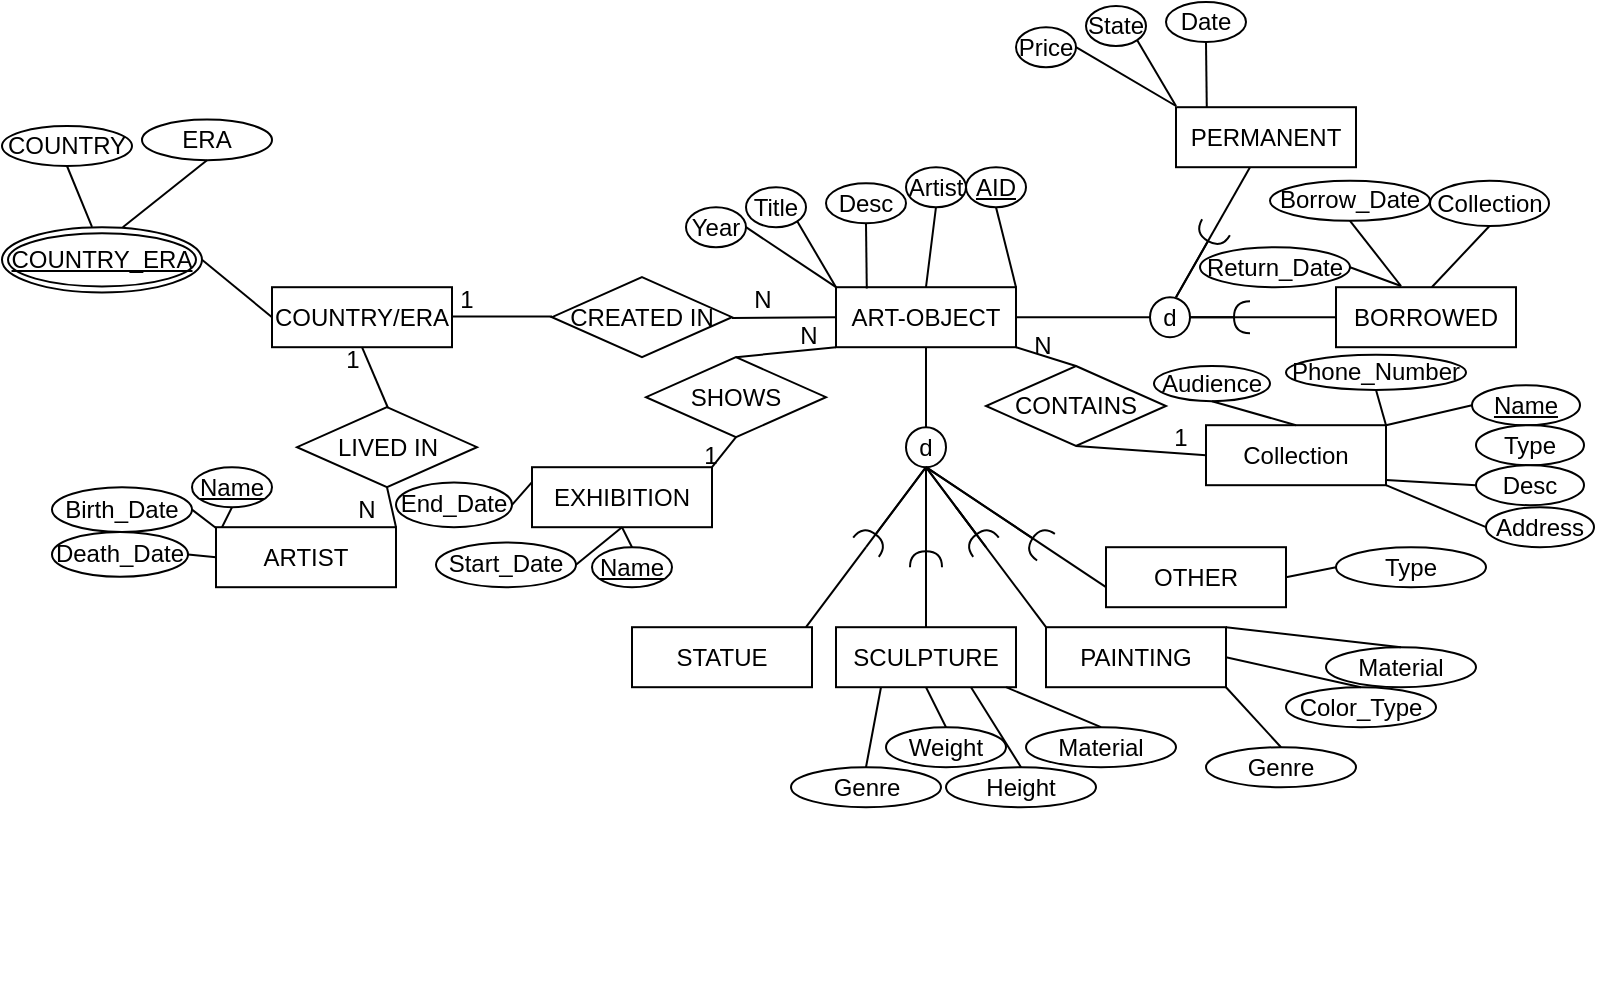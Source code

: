 <mxfile version="24.0.2" type="github">
  <diagram name="Page-1" id="Sp7X2wPLjLgkTUaoRmga">
    <mxGraphModel dx="1235" dy="624" grid="1" gridSize="10" guides="1" tooltips="1" connect="1" arrows="1" fold="1" page="1" pageScale="1" pageWidth="850" pageHeight="1100" math="0" shadow="0">
      <root>
        <mxCell id="0" />
        <mxCell id="1" parent="0" />
        <mxCell id="qJqK-in6u8nckECDjxhz-1" value="ART-OBJECT" style="rounded=0;whiteSpace=wrap;html=1;" vertex="1" parent="1">
          <mxGeometry x="452" y="262.6" width="90" height="30" as="geometry" />
        </mxCell>
        <mxCell id="qJqK-in6u8nckECDjxhz-3" value="&lt;u&gt;AID&lt;/u&gt;" style="ellipse;whiteSpace=wrap;html=1;" vertex="1" parent="1">
          <mxGeometry x="517" y="202.6" width="30" height="20" as="geometry" />
        </mxCell>
        <mxCell id="qJqK-in6u8nckECDjxhz-5" value="" style="endArrow=none;html=1;rounded=0;exitX=0.5;exitY=1;exitDx=0;exitDy=0;entryX=1;entryY=0;entryDx=0;entryDy=0;" edge="1" parent="1" source="qJqK-in6u8nckECDjxhz-3" target="qJqK-in6u8nckECDjxhz-1">
          <mxGeometry width="50" height="50" relative="1" as="geometry">
            <mxPoint x="427" y="332.6" as="sourcePoint" />
            <mxPoint x="477" y="282.6" as="targetPoint" />
          </mxGeometry>
        </mxCell>
        <mxCell id="qJqK-in6u8nckECDjxhz-9" value="Artist" style="ellipse;whiteSpace=wrap;html=1;" vertex="1" parent="1">
          <mxGeometry x="487" y="202.6" width="30" height="20" as="geometry" />
        </mxCell>
        <mxCell id="qJqK-in6u8nckECDjxhz-10" value="" style="endArrow=none;html=1;rounded=0;exitX=0.5;exitY=1;exitDx=0;exitDy=0;entryX=0.5;entryY=0;entryDx=0;entryDy=0;" edge="1" parent="1" source="qJqK-in6u8nckECDjxhz-9" target="qJqK-in6u8nckECDjxhz-1">
          <mxGeometry width="50" height="50" relative="1" as="geometry">
            <mxPoint x="427" y="355.6" as="sourcePoint" />
            <mxPoint x="452" y="285.6" as="targetPoint" />
          </mxGeometry>
        </mxCell>
        <mxCell id="qJqK-in6u8nckECDjxhz-11" value="Year" style="ellipse;whiteSpace=wrap;html=1;" vertex="1" parent="1">
          <mxGeometry x="377" y="222.6" width="30" height="20" as="geometry" />
        </mxCell>
        <mxCell id="qJqK-in6u8nckECDjxhz-12" value="" style="endArrow=none;html=1;rounded=0;exitX=1;exitY=0.5;exitDx=0;exitDy=0;entryX=0;entryY=0;entryDx=0;entryDy=0;" edge="1" parent="1" source="qJqK-in6u8nckECDjxhz-11" target="qJqK-in6u8nckECDjxhz-1">
          <mxGeometry width="50" height="50" relative="1" as="geometry">
            <mxPoint x="427" y="302.6" as="sourcePoint" />
            <mxPoint x="452" y="232.6" as="targetPoint" />
          </mxGeometry>
        </mxCell>
        <mxCell id="qJqK-in6u8nckECDjxhz-13" value="Title" style="ellipse;whiteSpace=wrap;html=1;" vertex="1" parent="1">
          <mxGeometry x="407" y="212.6" width="30" height="20" as="geometry" />
        </mxCell>
        <mxCell id="qJqK-in6u8nckECDjxhz-14" value="" style="endArrow=none;html=1;rounded=0;exitX=1;exitY=1;exitDx=0;exitDy=0;entryX=0;entryY=0;entryDx=0;entryDy=0;" edge="1" parent="1" source="qJqK-in6u8nckECDjxhz-13" target="qJqK-in6u8nckECDjxhz-1">
          <mxGeometry width="50" height="50" relative="1" as="geometry">
            <mxPoint x="465" y="292.6" as="sourcePoint" />
            <mxPoint x="490" y="252.6" as="targetPoint" />
          </mxGeometry>
        </mxCell>
        <mxCell id="qJqK-in6u8nckECDjxhz-15" value="Desc" style="ellipse;whiteSpace=wrap;html=1;" vertex="1" parent="1">
          <mxGeometry x="447" y="210.6" width="40" height="20" as="geometry" />
        </mxCell>
        <mxCell id="qJqK-in6u8nckECDjxhz-16" value="" style="endArrow=none;html=1;rounded=0;exitX=0.5;exitY=1;exitDx=0;exitDy=0;entryX=0.171;entryY=-0.08;entryDx=0;entryDy=0;entryPerimeter=0;" edge="1" parent="1">
          <mxGeometry width="50" height="50" relative="1" as="geometry">
            <mxPoint x="467" y="230.6" as="sourcePoint" />
            <mxPoint x="467.39" y="263.2" as="targetPoint" />
          </mxGeometry>
        </mxCell>
        <mxCell id="qJqK-in6u8nckECDjxhz-17" value="" style="endArrow=none;html=1;rounded=0;entryX=0.5;entryY=1;entryDx=0;entryDy=0;" edge="1" parent="1" target="qJqK-in6u8nckECDjxhz-1">
          <mxGeometry width="50" height="50" relative="1" as="geometry">
            <mxPoint x="497" y="332.6" as="sourcePoint" />
            <mxPoint x="462" y="295.6" as="targetPoint" />
          </mxGeometry>
        </mxCell>
        <mxCell id="qJqK-in6u8nckECDjxhz-18" value="d" style="ellipse;whiteSpace=wrap;html=1;" vertex="1" parent="1">
          <mxGeometry x="487" y="332.6" width="20" height="20" as="geometry" />
        </mxCell>
        <mxCell id="qJqK-in6u8nckECDjxhz-21" value="" style="ellipse;whiteSpace=wrap;html=1;align=center;aspect=fixed;fillColor=none;strokeColor=none;resizable=0;perimeter=centerPerimeter;rotatable=0;allowArrows=0;points=[];outlineConnect=1;" vertex="1" parent="1">
          <mxGeometry x="437" y="402.6" width="10" height="10" as="geometry" />
        </mxCell>
        <mxCell id="qJqK-in6u8nckECDjxhz-28" value="" style="rounded=0;orthogonalLoop=1;jettySize=auto;html=1;endArrow=halfCircle;endFill=0;endSize=6;strokeWidth=1;sketch=0;exitX=0.5;exitY=1;exitDx=0;exitDy=0;" edge="1" parent="1" source="qJqK-in6u8nckECDjxhz-18">
          <mxGeometry relative="1" as="geometry">
            <mxPoint x="587" y="312.6" as="sourcePoint" />
            <mxPoint x="497" y="402.6" as="targetPoint" />
          </mxGeometry>
        </mxCell>
        <mxCell id="qJqK-in6u8nckECDjxhz-31" value="" style="rounded=0;orthogonalLoop=1;jettySize=auto;html=1;endArrow=halfCircle;endFill=0;endSize=6;strokeWidth=1;sketch=0;exitX=0.5;exitY=1;exitDx=0;exitDy=0;" edge="1" parent="1" source="qJqK-in6u8nckECDjxhz-18">
          <mxGeometry relative="1" as="geometry">
            <mxPoint x="507" y="362.6" as="sourcePoint" />
            <mxPoint x="527" y="392.6" as="targetPoint" />
          </mxGeometry>
        </mxCell>
        <mxCell id="qJqK-in6u8nckECDjxhz-32" value="" style="rounded=0;orthogonalLoop=1;jettySize=auto;html=1;endArrow=halfCircle;endFill=0;endSize=6;strokeWidth=1;sketch=0;exitX=0.5;exitY=1;exitDx=0;exitDy=0;" edge="1" parent="1" source="qJqK-in6u8nckECDjxhz-18">
          <mxGeometry relative="1" as="geometry">
            <mxPoint x="507" y="362.6" as="sourcePoint" />
            <mxPoint x="467" y="392.6" as="targetPoint" />
          </mxGeometry>
        </mxCell>
        <mxCell id="qJqK-in6u8nckECDjxhz-34" value="" style="endArrow=none;html=1;rounded=0;entryX=0.5;entryY=1;entryDx=0;entryDy=0;" edge="1" parent="1" target="qJqK-in6u8nckECDjxhz-18">
          <mxGeometry width="50" height="50" relative="1" as="geometry">
            <mxPoint x="467" y="392.6" as="sourcePoint" />
            <mxPoint x="462" y="295.6" as="targetPoint" />
          </mxGeometry>
        </mxCell>
        <mxCell id="qJqK-in6u8nckECDjxhz-35" value="" style="endArrow=none;html=1;rounded=0;entryX=0.5;entryY=1;entryDx=0;entryDy=0;" edge="1" parent="1">
          <mxGeometry width="50" height="50" relative="1" as="geometry">
            <mxPoint x="437" y="432.6" as="sourcePoint" />
            <mxPoint x="467" y="392.6" as="targetPoint" />
          </mxGeometry>
        </mxCell>
        <mxCell id="qJqK-in6u8nckECDjxhz-36" value="" style="endArrow=none;html=1;rounded=0;entryX=0.5;entryY=1;entryDx=0;entryDy=0;" edge="1" parent="1" target="qJqK-in6u8nckECDjxhz-18">
          <mxGeometry width="50" height="50" relative="1" as="geometry">
            <mxPoint x="497" y="432.6" as="sourcePoint" />
            <mxPoint x="507" y="392.6" as="targetPoint" />
          </mxGeometry>
        </mxCell>
        <mxCell id="qJqK-in6u8nckECDjxhz-37" value="" style="endArrow=none;html=1;rounded=0;exitX=0.5;exitY=1;exitDx=0;exitDy=0;" edge="1" parent="1" source="qJqK-in6u8nckECDjxhz-18">
          <mxGeometry width="50" height="50" relative="1" as="geometry">
            <mxPoint x="547" y="422.6" as="sourcePoint" />
            <mxPoint x="527" y="392.6" as="targetPoint" />
          </mxGeometry>
        </mxCell>
        <mxCell id="qJqK-in6u8nckECDjxhz-38" value="" style="endArrow=none;html=1;rounded=0;exitX=0.5;exitY=1;exitDx=0;exitDy=0;" edge="1" parent="1">
          <mxGeometry width="50" height="50" relative="1" as="geometry">
            <mxPoint x="512" y="372.6" as="sourcePoint" />
            <mxPoint x="557" y="432.6" as="targetPoint" />
          </mxGeometry>
        </mxCell>
        <mxCell id="qJqK-in6u8nckECDjxhz-39" value="STATUE" style="rounded=0;whiteSpace=wrap;html=1;" vertex="1" parent="1">
          <mxGeometry x="350" y="432.6" width="90" height="30" as="geometry" />
        </mxCell>
        <mxCell id="qJqK-in6u8nckECDjxhz-40" value="SCULPTURE" style="rounded=0;whiteSpace=wrap;html=1;" vertex="1" parent="1">
          <mxGeometry x="452" y="432.6" width="90" height="30" as="geometry" />
        </mxCell>
        <mxCell id="qJqK-in6u8nckECDjxhz-41" value="PAINTING" style="rounded=0;whiteSpace=wrap;html=1;" vertex="1" parent="1">
          <mxGeometry x="557" y="432.6" width="90" height="30" as="geometry" />
        </mxCell>
        <mxCell id="qJqK-in6u8nckECDjxhz-43" value="" style="rounded=0;orthogonalLoop=1;jettySize=auto;html=1;endArrow=halfCircle;endFill=0;endSize=6;strokeWidth=1;sketch=0;exitX=0.5;exitY=1;exitDx=0;exitDy=0;" edge="1" parent="1" source="qJqK-in6u8nckECDjxhz-18">
          <mxGeometry relative="1" as="geometry">
            <mxPoint x="507" y="362.6" as="sourcePoint" />
            <mxPoint x="557" y="392.6" as="targetPoint" />
          </mxGeometry>
        </mxCell>
        <mxCell id="qJqK-in6u8nckECDjxhz-44" value="" style="endArrow=none;html=1;rounded=0;exitX=0.5;exitY=1;exitDx=0;exitDy=0;" edge="1" parent="1" source="qJqK-in6u8nckECDjxhz-18">
          <mxGeometry width="50" height="50" relative="1" as="geometry">
            <mxPoint x="522" y="382.6" as="sourcePoint" />
            <mxPoint x="587" y="412.6" as="targetPoint" />
          </mxGeometry>
        </mxCell>
        <mxCell id="qJqK-in6u8nckECDjxhz-45" value="OTHER" style="rounded=0;whiteSpace=wrap;html=1;" vertex="1" parent="1">
          <mxGeometry x="587" y="392.6" width="90" height="30" as="geometry" />
        </mxCell>
        <mxCell id="qJqK-in6u8nckECDjxhz-46" value="Color_Type" style="ellipse;whiteSpace=wrap;html=1;" vertex="1" parent="1">
          <mxGeometry x="677" y="462.6" width="75" height="20" as="geometry" />
        </mxCell>
        <mxCell id="qJqK-in6u8nckECDjxhz-47" value="" style="endArrow=none;html=1;rounded=0;exitX=0.5;exitY=0;exitDx=0;exitDy=0;entryX=1;entryY=0.5;entryDx=0;entryDy=0;" edge="1" parent="1" source="qJqK-in6u8nckECDjxhz-46" target="qJqK-in6u8nckECDjxhz-41">
          <mxGeometry width="50" height="50" relative="1" as="geometry">
            <mxPoint x="607" y="492.6" as="sourcePoint" />
            <mxPoint x="607.39" y="525.2" as="targetPoint" />
          </mxGeometry>
        </mxCell>
        <mxCell id="qJqK-in6u8nckECDjxhz-49" value="Material" style="ellipse;whiteSpace=wrap;html=1;" vertex="1" parent="1">
          <mxGeometry x="697" y="442.6" width="75" height="20" as="geometry" />
        </mxCell>
        <mxCell id="qJqK-in6u8nckECDjxhz-50" value="" style="endArrow=none;html=1;rounded=0;exitX=0.5;exitY=0;exitDx=0;exitDy=0;entryX=1;entryY=0;entryDx=0;entryDy=0;" edge="1" parent="1" source="qJqK-in6u8nckECDjxhz-49" target="qJqK-in6u8nckECDjxhz-41">
          <mxGeometry width="50" height="50" relative="1" as="geometry">
            <mxPoint x="652" y="492.6" as="sourcePoint" />
            <mxPoint x="647" y="462.6" as="targetPoint" />
          </mxGeometry>
        </mxCell>
        <mxCell id="qJqK-in6u8nckECDjxhz-51" value="Genre" style="ellipse;whiteSpace=wrap;html=1;" vertex="1" parent="1">
          <mxGeometry x="637" y="492.6" width="75" height="20" as="geometry" />
        </mxCell>
        <mxCell id="qJqK-in6u8nckECDjxhz-52" value="" style="endArrow=none;html=1;rounded=0;exitX=0.5;exitY=0;exitDx=0;exitDy=0;entryX=1;entryY=1;entryDx=0;entryDy=0;" edge="1" parent="1" source="qJqK-in6u8nckECDjxhz-51" target="qJqK-in6u8nckECDjxhz-41">
          <mxGeometry width="50" height="50" relative="1" as="geometry">
            <mxPoint x="507" y="502.6" as="sourcePoint" />
            <mxPoint x="502" y="472.6" as="targetPoint" />
          </mxGeometry>
        </mxCell>
        <mxCell id="qJqK-in6u8nckECDjxhz-53" value="Height" style="ellipse;whiteSpace=wrap;html=1;" vertex="1" parent="1">
          <mxGeometry x="507" y="502.6" width="75" height="20" as="geometry" />
        </mxCell>
        <mxCell id="qJqK-in6u8nckECDjxhz-54" value="" style="endArrow=none;html=1;rounded=0;exitX=0.5;exitY=0;exitDx=0;exitDy=0;entryX=0.75;entryY=1;entryDx=0;entryDy=0;" edge="1" parent="1" source="qJqK-in6u8nckECDjxhz-53" target="qJqK-in6u8nckECDjxhz-40">
          <mxGeometry width="50" height="50" relative="1" as="geometry">
            <mxPoint x="497" y="492.6" as="sourcePoint" />
            <mxPoint x="492" y="462.6" as="targetPoint" />
          </mxGeometry>
        </mxCell>
        <mxCell id="qJqK-in6u8nckECDjxhz-55" value="Material" style="ellipse;whiteSpace=wrap;html=1;" vertex="1" parent="1">
          <mxGeometry x="547" y="482.6" width="75" height="20" as="geometry" />
        </mxCell>
        <mxCell id="qJqK-in6u8nckECDjxhz-56" value="" style="endArrow=none;html=1;rounded=0;exitX=0.5;exitY=0;exitDx=0;exitDy=0;entryX=0.5;entryY=1;entryDx=0;entryDy=0;" edge="1" parent="1" source="qJqK-in6u8nckECDjxhz-55">
          <mxGeometry width="50" height="50" relative="1" as="geometry">
            <mxPoint x="542" y="492.6" as="sourcePoint" />
            <mxPoint x="537" y="462.6" as="targetPoint" />
          </mxGeometry>
        </mxCell>
        <mxCell id="qJqK-in6u8nckECDjxhz-57" value="Genre" style="ellipse;whiteSpace=wrap;html=1;" vertex="1" parent="1">
          <mxGeometry x="429.5" y="502.6" width="75" height="20" as="geometry" />
        </mxCell>
        <mxCell id="qJqK-in6u8nckECDjxhz-58" value="" style="endArrow=none;html=1;rounded=0;exitX=0.5;exitY=0;exitDx=0;exitDy=0;entryX=0.25;entryY=1;entryDx=0;entryDy=0;" edge="1" parent="1" source="qJqK-in6u8nckECDjxhz-57" target="qJqK-in6u8nckECDjxhz-40">
          <mxGeometry width="50" height="50" relative="1" as="geometry">
            <mxPoint x="397" y="502.6" as="sourcePoint" />
            <mxPoint x="447" y="462.6" as="targetPoint" />
          </mxGeometry>
        </mxCell>
        <mxCell id="qJqK-in6u8nckECDjxhz-59" value="Weight" style="ellipse;whiteSpace=wrap;html=1;" vertex="1" parent="1">
          <mxGeometry x="477" y="482.6" width="60" height="20" as="geometry" />
        </mxCell>
        <mxCell id="qJqK-in6u8nckECDjxhz-60" value="" style="endArrow=none;html=1;rounded=0;exitX=0.5;exitY=0;exitDx=0;exitDy=0;entryX=0.5;entryY=1;entryDx=0;entryDy=0;" edge="1" parent="1" source="qJqK-in6u8nckECDjxhz-59" target="qJqK-in6u8nckECDjxhz-40">
          <mxGeometry width="50" height="50" relative="1" as="geometry">
            <mxPoint x="457" y="472.6" as="sourcePoint" />
            <mxPoint x="480" y="442.6" as="targetPoint" />
          </mxGeometry>
        </mxCell>
        <mxCell id="qJqK-in6u8nckECDjxhz-61" value="Type" style="ellipse;whiteSpace=wrap;html=1;" vertex="1" parent="1">
          <mxGeometry x="702" y="392.6" width="75" height="20" as="geometry" />
        </mxCell>
        <mxCell id="qJqK-in6u8nckECDjxhz-62" value="" style="endArrow=none;html=1;rounded=0;exitX=0;exitY=0.5;exitDx=0;exitDy=0;entryX=1;entryY=0.5;entryDx=0;entryDy=0;" edge="1" parent="1" source="qJqK-in6u8nckECDjxhz-61" target="qJqK-in6u8nckECDjxhz-45">
          <mxGeometry width="50" height="50" relative="1" as="geometry">
            <mxPoint x="657" y="442.6" as="sourcePoint" />
            <mxPoint x="652" y="382.6" as="targetPoint" />
          </mxGeometry>
        </mxCell>
        <mxCell id="qJqK-in6u8nckECDjxhz-65" value="" style="endArrow=none;html=1;rounded=0;entryX=1;entryY=0.5;entryDx=0;entryDy=0;exitX=0;exitY=0.5;exitDx=0;exitDy=0;" edge="1" parent="1" source="qJqK-in6u8nckECDjxhz-66" target="qJqK-in6u8nckECDjxhz-1">
          <mxGeometry width="50" height="50" relative="1" as="geometry">
            <mxPoint x="659" y="255.6" as="sourcePoint" />
            <mxPoint x="582" y="260.6" as="targetPoint" />
          </mxGeometry>
        </mxCell>
        <mxCell id="qJqK-in6u8nckECDjxhz-66" value="d" style="ellipse;whiteSpace=wrap;html=1;" vertex="1" parent="1">
          <mxGeometry x="609" y="267.6" width="20" height="20" as="geometry" />
        </mxCell>
        <mxCell id="qJqK-in6u8nckECDjxhz-70" value="" style="endArrow=none;html=1;rounded=0;exitX=1;exitY=0.5;exitDx=0;exitDy=0;" edge="1" parent="1" source="qJqK-in6u8nckECDjxhz-66">
          <mxGeometry width="50" height="50" relative="1" as="geometry">
            <mxPoint x="652" y="342.6" as="sourcePoint" />
            <mxPoint x="729" y="277.6" as="targetPoint" />
          </mxGeometry>
        </mxCell>
        <mxCell id="qJqK-in6u8nckECDjxhz-72" value="" style="rounded=0;orthogonalLoop=1;jettySize=auto;html=1;endArrow=halfCircle;endFill=0;endSize=6;strokeWidth=1;sketch=0;exitX=1;exitY=0.5;exitDx=0;exitDy=0;" edge="1" parent="1" source="qJqK-in6u8nckECDjxhz-66">
          <mxGeometry relative="1" as="geometry">
            <mxPoint x="702" y="247.6" as="sourcePoint" />
            <mxPoint x="659" y="277.6" as="targetPoint" />
          </mxGeometry>
        </mxCell>
        <mxCell id="qJqK-in6u8nckECDjxhz-73" value="" style="rounded=0;orthogonalLoop=1;jettySize=auto;html=1;endArrow=halfCircle;endFill=0;endSize=6;strokeWidth=1;sketch=0;exitX=1;exitY=0.5;exitDx=0;exitDy=0;" edge="1" parent="1">
          <mxGeometry relative="1" as="geometry">
            <mxPoint x="622" y="267.6" as="sourcePoint" />
            <mxPoint x="642" y="232.6" as="targetPoint" />
          </mxGeometry>
        </mxCell>
        <mxCell id="qJqK-in6u8nckECDjxhz-74" value="" style="endArrow=none;html=1;rounded=0;exitX=1;exitY=0.5;exitDx=0;exitDy=0;" edge="1" parent="1">
          <mxGeometry width="50" height="50" relative="1" as="geometry">
            <mxPoint x="622" y="267.6" as="sourcePoint" />
            <mxPoint x="659" y="202.6" as="targetPoint" />
          </mxGeometry>
        </mxCell>
        <mxCell id="qJqK-in6u8nckECDjxhz-75" value="PERMANENT" style="rounded=0;whiteSpace=wrap;html=1;" vertex="1" parent="1">
          <mxGeometry x="622" y="172.6" width="90" height="30" as="geometry" />
        </mxCell>
        <mxCell id="qJqK-in6u8nckECDjxhz-76" value="BORROWED" style="rounded=0;whiteSpace=wrap;html=1;" vertex="1" parent="1">
          <mxGeometry x="702" y="262.6" width="90" height="30" as="geometry" />
        </mxCell>
        <mxCell id="qJqK-in6u8nckECDjxhz-79" value="Price" style="ellipse;whiteSpace=wrap;html=1;" vertex="1" parent="1">
          <mxGeometry x="542" y="132.6" width="30" height="20" as="geometry" />
        </mxCell>
        <mxCell id="qJqK-in6u8nckECDjxhz-80" value="" style="endArrow=none;html=1;rounded=0;exitX=1;exitY=0.5;exitDx=0;exitDy=0;entryX=0;entryY=0;entryDx=0;entryDy=0;" edge="1" parent="1" source="qJqK-in6u8nckECDjxhz-79">
          <mxGeometry width="50" height="50" relative="1" as="geometry">
            <mxPoint x="597" y="212" as="sourcePoint" />
            <mxPoint x="622" y="172" as="targetPoint" />
          </mxGeometry>
        </mxCell>
        <mxCell id="qJqK-in6u8nckECDjxhz-81" value="State" style="ellipse;whiteSpace=wrap;html=1;" vertex="1" parent="1">
          <mxGeometry x="577" y="122" width="30" height="20" as="geometry" />
        </mxCell>
        <mxCell id="qJqK-in6u8nckECDjxhz-82" value="" style="endArrow=none;html=1;rounded=0;exitX=1;exitY=1;exitDx=0;exitDy=0;entryX=0;entryY=0;entryDx=0;entryDy=0;" edge="1" parent="1" source="qJqK-in6u8nckECDjxhz-81">
          <mxGeometry width="50" height="50" relative="1" as="geometry">
            <mxPoint x="635" y="202" as="sourcePoint" />
            <mxPoint x="622" y="172" as="targetPoint" />
          </mxGeometry>
        </mxCell>
        <mxCell id="qJqK-in6u8nckECDjxhz-83" value="Date" style="ellipse;whiteSpace=wrap;html=1;" vertex="1" parent="1">
          <mxGeometry x="617" y="120" width="40" height="20" as="geometry" />
        </mxCell>
        <mxCell id="qJqK-in6u8nckECDjxhz-84" value="" style="endArrow=none;html=1;rounded=0;exitX=0.5;exitY=1;exitDx=0;exitDy=0;entryX=0.171;entryY=-0.08;entryDx=0;entryDy=0;entryPerimeter=0;" edge="1" parent="1">
          <mxGeometry width="50" height="50" relative="1" as="geometry">
            <mxPoint x="637" y="140" as="sourcePoint" />
            <mxPoint x="637.39" y="172.6" as="targetPoint" />
          </mxGeometry>
        </mxCell>
        <mxCell id="qJqK-in6u8nckECDjxhz-85" value="Return_Date" style="ellipse;whiteSpace=wrap;html=1;" vertex="1" parent="1">
          <mxGeometry x="634" y="242.6" width="75" height="20" as="geometry" />
        </mxCell>
        <mxCell id="qJqK-in6u8nckECDjxhz-86" value="" style="endArrow=none;html=1;rounded=0;exitX=1;exitY=0.5;exitDx=0;exitDy=0;entryX=0;entryY=0;entryDx=0;entryDy=0;" edge="1" parent="1" source="qJqK-in6u8nckECDjxhz-85">
          <mxGeometry width="50" height="50" relative="1" as="geometry">
            <mxPoint x="709.5" y="302" as="sourcePoint" />
            <mxPoint x="734.5" y="262" as="targetPoint" />
          </mxGeometry>
        </mxCell>
        <mxCell id="qJqK-in6u8nckECDjxhz-87" value="Borrow_Date" style="ellipse;whiteSpace=wrap;html=1;" vertex="1" parent="1">
          <mxGeometry x="669" y="209.4" width="80" height="20" as="geometry" />
        </mxCell>
        <mxCell id="qJqK-in6u8nckECDjxhz-88" value="" style="endArrow=none;html=1;rounded=0;exitX=0.5;exitY=1;exitDx=0;exitDy=0;entryX=0;entryY=0;entryDx=0;entryDy=0;" edge="1" parent="1" source="qJqK-in6u8nckECDjxhz-87">
          <mxGeometry width="50" height="50" relative="1" as="geometry">
            <mxPoint x="747.5" y="292" as="sourcePoint" />
            <mxPoint x="734.5" y="262" as="targetPoint" />
          </mxGeometry>
        </mxCell>
        <mxCell id="qJqK-in6u8nckECDjxhz-89" value="Collection" style="ellipse;whiteSpace=wrap;html=1;" vertex="1" parent="1">
          <mxGeometry x="749" y="209.4" width="59.5" height="22.6" as="geometry" />
        </mxCell>
        <mxCell id="qJqK-in6u8nckECDjxhz-90" value="" style="endArrow=none;html=1;rounded=0;exitX=0.5;exitY=1;exitDx=0;exitDy=0;entryX=0.171;entryY=-0.08;entryDx=0;entryDy=0;entryPerimeter=0;" edge="1" parent="1" source="qJqK-in6u8nckECDjxhz-89">
          <mxGeometry width="50" height="50" relative="1" as="geometry">
            <mxPoint x="749.5" y="230" as="sourcePoint" />
            <mxPoint x="749.89" y="262.6" as="targetPoint" />
          </mxGeometry>
        </mxCell>
        <mxCell id="qJqK-in6u8nckECDjxhz-91" value="" style="endArrow=none;html=1;rounded=0;entryX=0;entryY=0.5;entryDx=0;entryDy=0;" edge="1" parent="1" target="qJqK-in6u8nckECDjxhz-1">
          <mxGeometry width="50" height="50" relative="1" as="geometry">
            <mxPoint x="400" y="278" as="sourcePoint" />
            <mxPoint x="400" y="277.24" as="targetPoint" />
          </mxGeometry>
        </mxCell>
        <mxCell id="qJqK-in6u8nckECDjxhz-92" value="CREATED IN" style="rhombus;whiteSpace=wrap;html=1;" vertex="1" parent="1">
          <mxGeometry x="310" y="257.6" width="90" height="40" as="geometry" />
        </mxCell>
        <mxCell id="qJqK-in6u8nckECDjxhz-93" value="" style="endArrow=none;html=1;rounded=0;entryX=0;entryY=0.5;entryDx=0;entryDy=0;" edge="1" parent="1">
          <mxGeometry width="50" height="50" relative="1" as="geometry">
            <mxPoint x="258" y="277.24" as="sourcePoint" />
            <mxPoint x="310" y="277.24" as="targetPoint" />
          </mxGeometry>
        </mxCell>
        <mxCell id="qJqK-in6u8nckECDjxhz-94" value="COUNTRY/ERA" style="rounded=0;whiteSpace=wrap;html=1;" vertex="1" parent="1">
          <mxGeometry x="170" y="262.6" width="90" height="30" as="geometry" />
        </mxCell>
        <mxCell id="qJqK-in6u8nckECDjxhz-95" value="1" style="text;html=1;align=center;verticalAlign=middle;resizable=0;points=[];autosize=1;strokeColor=none;fillColor=none;" vertex="1" parent="1">
          <mxGeometry x="252" y="254.0" width="30" height="30" as="geometry" />
        </mxCell>
        <mxCell id="qJqK-in6u8nckECDjxhz-96" value="N" style="text;html=1;align=center;verticalAlign=middle;resizable=0;points=[];autosize=1;strokeColor=none;fillColor=none;" vertex="1" parent="1">
          <mxGeometry x="399.5" y="254.0" width="30" height="30" as="geometry" />
        </mxCell>
        <mxCell id="qJqK-in6u8nckECDjxhz-100" value="COUNTRY" style="ellipse;whiteSpace=wrap;html=1;" vertex="1" parent="1">
          <mxGeometry x="35" y="182" width="65" height="20" as="geometry" />
        </mxCell>
        <mxCell id="qJqK-in6u8nckECDjxhz-101" value="" style="endArrow=none;html=1;rounded=0;exitX=0.5;exitY=1;exitDx=0;exitDy=0;entryX=0;entryY=0;entryDx=0;entryDy=0;" edge="1" parent="1" source="qJqK-in6u8nckECDjxhz-100">
          <mxGeometry width="50" height="50" relative="1" as="geometry">
            <mxPoint x="93" y="262" as="sourcePoint" />
            <mxPoint x="80" y="232.4" as="targetPoint" />
          </mxGeometry>
        </mxCell>
        <mxCell id="qJqK-in6u8nckECDjxhz-102" value="ERA" style="ellipse;whiteSpace=wrap;html=1;" vertex="1" parent="1">
          <mxGeometry x="105" y="178.8" width="65" height="20.3" as="geometry" />
        </mxCell>
        <mxCell id="qJqK-in6u8nckECDjxhz-103" value="" style="endArrow=none;html=1;rounded=0;exitX=0.5;exitY=1;exitDx=0;exitDy=0;entryX=0.171;entryY=-0.08;entryDx=0;entryDy=0;entryPerimeter=0;" edge="1" parent="1" source="qJqK-in6u8nckECDjxhz-102">
          <mxGeometry width="50" height="50" relative="1" as="geometry">
            <mxPoint x="95" y="200.0" as="sourcePoint" />
            <mxPoint x="95.39" y="232.6" as="targetPoint" />
          </mxGeometry>
        </mxCell>
        <mxCell id="qJqK-in6u8nckECDjxhz-104" value="ARTIST" style="rounded=0;whiteSpace=wrap;html=1;" vertex="1" parent="1">
          <mxGeometry x="142" y="382.6" width="90" height="30" as="geometry" />
        </mxCell>
        <mxCell id="qJqK-in6u8nckECDjxhz-105" value="Birth_Date" style="ellipse;whiteSpace=wrap;html=1;" vertex="1" parent="1">
          <mxGeometry x="60" y="362.6" width="70" height="22.4" as="geometry" />
        </mxCell>
        <mxCell id="qJqK-in6u8nckECDjxhz-106" value="" style="endArrow=none;html=1;rounded=0;exitX=1;exitY=0.5;exitDx=0;exitDy=0;" edge="1" parent="1" source="qJqK-in6u8nckECDjxhz-105">
          <mxGeometry width="50" height="50" relative="1" as="geometry">
            <mxPoint x="120" y="422.2" as="sourcePoint" />
            <mxPoint x="142" y="383" as="targetPoint" />
          </mxGeometry>
        </mxCell>
        <mxCell id="qJqK-in6u8nckECDjxhz-107" value="&lt;u&gt;Name&lt;/u&gt;" style="ellipse;whiteSpace=wrap;html=1;" vertex="1" parent="1">
          <mxGeometry x="130" y="352.6" width="40" height="20" as="geometry" />
        </mxCell>
        <mxCell id="qJqK-in6u8nckECDjxhz-108" value="" style="endArrow=none;html=1;rounded=0;exitX=0.5;exitY=1;exitDx=0;exitDy=0;entryX=0;entryY=0;entryDx=0;entryDy=0;" edge="1" parent="1">
          <mxGeometry width="50" height="50" relative="1" as="geometry">
            <mxPoint x="150.0" y="372.6" as="sourcePoint" />
            <mxPoint x="145" y="382.6" as="targetPoint" />
          </mxGeometry>
        </mxCell>
        <mxCell id="qJqK-in6u8nckECDjxhz-109" value="Death_Date" style="ellipse;whiteSpace=wrap;html=1;" vertex="1" parent="1">
          <mxGeometry x="60" y="385" width="68" height="22.4" as="geometry" />
        </mxCell>
        <mxCell id="qJqK-in6u8nckECDjxhz-110" value="" style="endArrow=none;html=1;rounded=0;exitX=1;exitY=0.5;exitDx=0;exitDy=0;entryX=0;entryY=0.5;entryDx=0;entryDy=0;" edge="1" parent="1" source="qJqK-in6u8nckECDjxhz-109" target="qJqK-in6u8nckECDjxhz-104">
          <mxGeometry width="50" height="50" relative="1" as="geometry">
            <mxPoint x="118" y="444.6" as="sourcePoint" />
            <mxPoint x="140" y="405.4" as="targetPoint" />
          </mxGeometry>
        </mxCell>
        <mxCell id="qJqK-in6u8nckECDjxhz-111" value="LIVED IN" style="rhombus;whiteSpace=wrap;html=1;" vertex="1" parent="1">
          <mxGeometry x="182.5" y="322.6" width="90" height="40" as="geometry" />
        </mxCell>
        <mxCell id="qJqK-in6u8nckECDjxhz-112" value="" style="endArrow=none;html=1;rounded=0;entryX=0.5;entryY=1;entryDx=0;entryDy=0;" edge="1" parent="1" target="qJqK-in6u8nckECDjxhz-94">
          <mxGeometry width="50" height="50" relative="1" as="geometry">
            <mxPoint x="228" y="323" as="sourcePoint" />
            <mxPoint x="320" y="287.24" as="targetPoint" />
          </mxGeometry>
        </mxCell>
        <mxCell id="qJqK-in6u8nckECDjxhz-114" value="" style="endArrow=none;html=1;rounded=0;entryX=0.5;entryY=1;entryDx=0;entryDy=0;exitX=1;exitY=0;exitDx=0;exitDy=0;" edge="1" parent="1" source="qJqK-in6u8nckECDjxhz-104" target="qJqK-in6u8nckECDjxhz-111">
          <mxGeometry width="50" height="50" relative="1" as="geometry">
            <mxPoint x="238" y="333" as="sourcePoint" />
            <mxPoint x="225" y="303" as="targetPoint" />
          </mxGeometry>
        </mxCell>
        <mxCell id="qJqK-in6u8nckECDjxhz-115" value="N" style="text;html=1;align=center;verticalAlign=middle;resizable=0;points=[];autosize=1;strokeColor=none;fillColor=none;" vertex="1" parent="1">
          <mxGeometry x="202" y="358.8" width="30" height="30" as="geometry" />
        </mxCell>
        <mxCell id="qJqK-in6u8nckECDjxhz-116" value="1" style="text;html=1;align=center;verticalAlign=middle;resizable=0;points=[];autosize=1;strokeColor=none;fillColor=none;" vertex="1" parent="1">
          <mxGeometry x="195" y="284" width="30" height="30" as="geometry" />
        </mxCell>
        <mxCell id="qJqK-in6u8nckECDjxhz-117" value="&lt;u&gt;COUNTRY_ERA&lt;/u&gt;" style="ellipse;shape=doubleEllipse;margin=3;whiteSpace=wrap;html=1;align=center;" vertex="1" parent="1">
          <mxGeometry x="35" y="232.6" width="100" height="32.6" as="geometry" />
        </mxCell>
        <mxCell id="qJqK-in6u8nckECDjxhz-118" value="" style="endArrow=none;html=1;rounded=0;entryX=0;entryY=0.5;entryDx=0;entryDy=0;exitX=1;exitY=0.5;exitDx=0;exitDy=0;" edge="1" parent="1" source="qJqK-in6u8nckECDjxhz-117" target="qJqK-in6u8nckECDjxhz-94">
          <mxGeometry width="50" height="50" relative="1" as="geometry">
            <mxPoint x="238" y="333" as="sourcePoint" />
            <mxPoint x="225" y="303" as="targetPoint" />
          </mxGeometry>
        </mxCell>
        <mxCell id="qJqK-in6u8nckECDjxhz-119" value="EXHIBITION" style="rounded=0;whiteSpace=wrap;html=1;" vertex="1" parent="1">
          <mxGeometry x="300" y="352.6" width="90" height="30" as="geometry" />
        </mxCell>
        <mxCell id="qJqK-in6u8nckECDjxhz-120" value="SHOWS" style="rhombus;whiteSpace=wrap;html=1;" vertex="1" parent="1">
          <mxGeometry x="357" y="297.6" width="90" height="40" as="geometry" />
        </mxCell>
        <mxCell id="qJqK-in6u8nckECDjxhz-121" value="" style="endArrow=none;html=1;rounded=0;entryX=1;entryY=0;entryDx=0;entryDy=0;exitX=0.5;exitY=1;exitDx=0;exitDy=0;" edge="1" parent="1" source="qJqK-in6u8nckECDjxhz-120" target="qJqK-in6u8nckECDjxhz-119">
          <mxGeometry width="50" height="50" relative="1" as="geometry">
            <mxPoint x="268" y="287.24" as="sourcePoint" />
            <mxPoint x="320" y="287.24" as="targetPoint" />
          </mxGeometry>
        </mxCell>
        <mxCell id="qJqK-in6u8nckECDjxhz-122" value="" style="endArrow=none;html=1;rounded=0;entryX=0.5;entryY=0;entryDx=0;entryDy=0;exitX=0;exitY=1;exitDx=0;exitDy=0;" edge="1" parent="1" source="qJqK-in6u8nckECDjxhz-1" target="qJqK-in6u8nckECDjxhz-120">
          <mxGeometry width="50" height="50" relative="1" as="geometry">
            <mxPoint x="412" y="348" as="sourcePoint" />
            <mxPoint x="400" y="363" as="targetPoint" />
          </mxGeometry>
        </mxCell>
        <mxCell id="qJqK-in6u8nckECDjxhz-123" value="1" style="text;html=1;align=center;verticalAlign=middle;resizable=0;points=[];autosize=1;strokeColor=none;fillColor=none;" vertex="1" parent="1">
          <mxGeometry x="374" y="331.6" width="30" height="30" as="geometry" />
        </mxCell>
        <mxCell id="qJqK-in6u8nckECDjxhz-124" value="N" style="text;html=1;align=center;verticalAlign=middle;resizable=0;points=[];autosize=1;strokeColor=none;fillColor=none;" vertex="1" parent="1">
          <mxGeometry x="423" y="272" width="30" height="30" as="geometry" />
        </mxCell>
        <mxCell id="qJqK-in6u8nckECDjxhz-125" value="Start_Date" style="ellipse;whiteSpace=wrap;html=1;" vertex="1" parent="1">
          <mxGeometry x="252" y="390.2" width="70" height="22.4" as="geometry" />
        </mxCell>
        <mxCell id="qJqK-in6u8nckECDjxhz-126" value="" style="endArrow=none;html=1;rounded=0;exitX=1;exitY=0.5;exitDx=0;exitDy=0;entryX=0.5;entryY=1;entryDx=0;entryDy=0;" edge="1" parent="1" source="qJqK-in6u8nckECDjxhz-125" target="qJqK-in6u8nckECDjxhz-119">
          <mxGeometry width="50" height="50" relative="1" as="geometry">
            <mxPoint x="320" y="462.2" as="sourcePoint" />
            <mxPoint x="342" y="423" as="targetPoint" />
          </mxGeometry>
        </mxCell>
        <mxCell id="qJqK-in6u8nckECDjxhz-127" value="&lt;u&gt;Name&lt;/u&gt;" style="ellipse;whiteSpace=wrap;html=1;" vertex="1" parent="1">
          <mxGeometry x="330" y="392.6" width="40" height="20" as="geometry" />
        </mxCell>
        <mxCell id="qJqK-in6u8nckECDjxhz-128" value="" style="endArrow=none;html=1;rounded=0;exitX=0.5;exitY=1;exitDx=0;exitDy=0;entryX=0.5;entryY=0;entryDx=0;entryDy=0;" edge="1" parent="1" source="qJqK-in6u8nckECDjxhz-119" target="qJqK-in6u8nckECDjxhz-127">
          <mxGeometry width="50" height="50" relative="1" as="geometry">
            <mxPoint x="350.0" y="412.6" as="sourcePoint" />
            <mxPoint x="345" y="422.6" as="targetPoint" />
          </mxGeometry>
        </mxCell>
        <mxCell id="qJqK-in6u8nckECDjxhz-129" value="End_Date" style="ellipse;whiteSpace=wrap;html=1;" vertex="1" parent="1">
          <mxGeometry x="232" y="360.2" width="58" height="22.4" as="geometry" />
        </mxCell>
        <mxCell id="qJqK-in6u8nckECDjxhz-130" value="" style="endArrow=none;html=1;rounded=0;exitX=1;exitY=0.5;exitDx=0;exitDy=0;entryX=0;entryY=0.25;entryDx=0;entryDy=0;" edge="1" parent="1" source="qJqK-in6u8nckECDjxhz-129" target="qJqK-in6u8nckECDjxhz-119">
          <mxGeometry width="50" height="50" relative="1" as="geometry">
            <mxPoint x="318" y="484.6" as="sourcePoint" />
            <mxPoint x="342" y="438" as="targetPoint" />
          </mxGeometry>
        </mxCell>
        <mxCell id="qJqK-in6u8nckECDjxhz-134" value="Collection" style="rounded=0;whiteSpace=wrap;html=1;" vertex="1" parent="1">
          <mxGeometry x="637" y="331.6" width="90" height="30" as="geometry" />
        </mxCell>
        <mxCell id="qJqK-in6u8nckECDjxhz-135" value="CONTAINS" style="rhombus;whiteSpace=wrap;html=1;" vertex="1" parent="1">
          <mxGeometry x="527" y="302" width="90" height="40" as="geometry" />
        </mxCell>
        <mxCell id="qJqK-in6u8nckECDjxhz-136" value="" style="endArrow=none;html=1;rounded=0;entryX=0.5;entryY=0;entryDx=0;entryDy=0;exitX=1;exitY=1;exitDx=0;exitDy=0;" edge="1" parent="1" source="qJqK-in6u8nckECDjxhz-1" target="qJqK-in6u8nckECDjxhz-135">
          <mxGeometry width="50" height="50" relative="1" as="geometry">
            <mxPoint x="462" y="303" as="sourcePoint" />
            <mxPoint x="412" y="308" as="targetPoint" />
          </mxGeometry>
        </mxCell>
        <mxCell id="qJqK-in6u8nckECDjxhz-137" value="" style="endArrow=none;html=1;rounded=0;entryX=0;entryY=0.5;entryDx=0;entryDy=0;exitX=0.5;exitY=1;exitDx=0;exitDy=0;" edge="1" parent="1" source="qJqK-in6u8nckECDjxhz-135" target="qJqK-in6u8nckECDjxhz-134">
          <mxGeometry width="50" height="50" relative="1" as="geometry">
            <mxPoint x="552" y="303" as="sourcePoint" />
            <mxPoint x="582" y="312" as="targetPoint" />
          </mxGeometry>
        </mxCell>
        <mxCell id="qJqK-in6u8nckECDjxhz-139" value="1" style="text;html=1;align=center;verticalAlign=middle;resizable=0;points=[];autosize=1;strokeColor=none;fillColor=none;" vertex="1" parent="1">
          <mxGeometry x="609" y="322.6" width="30" height="30" as="geometry" />
        </mxCell>
        <mxCell id="qJqK-in6u8nckECDjxhz-140" value="N" style="text;html=1;align=center;verticalAlign=middle;resizable=0;points=[];autosize=1;strokeColor=none;fillColor=none;" vertex="1" parent="1">
          <mxGeometry x="540" y="277" width="30" height="30" as="geometry" />
        </mxCell>
        <mxCell id="qJqK-in6u8nckECDjxhz-142" value="&lt;u&gt;Name&lt;/u&gt;" style="ellipse;whiteSpace=wrap;html=1;" vertex="1" parent="1">
          <mxGeometry x="770" y="311.6" width="54" height="20" as="geometry" />
        </mxCell>
        <mxCell id="qJqK-in6u8nckECDjxhz-143" value="" style="endArrow=none;html=1;rounded=0;entryX=0;entryY=0.5;entryDx=0;entryDy=0;exitX=1;exitY=0;exitDx=0;exitDy=0;" edge="1" parent="1" source="qJqK-in6u8nckECDjxhz-134" target="qJqK-in6u8nckECDjxhz-142">
          <mxGeometry width="50" height="50" relative="1" as="geometry">
            <mxPoint x="582" y="352" as="sourcePoint" />
            <mxPoint x="647" y="357" as="targetPoint" />
          </mxGeometry>
        </mxCell>
        <mxCell id="qJqK-in6u8nckECDjxhz-144" value="Type" style="ellipse;whiteSpace=wrap;html=1;" vertex="1" parent="1">
          <mxGeometry x="772" y="331.6" width="54" height="20" as="geometry" />
        </mxCell>
        <mxCell id="qJqK-in6u8nckECDjxhz-146" value="Desc" style="ellipse;whiteSpace=wrap;html=1;" vertex="1" parent="1">
          <mxGeometry x="772" y="351.6" width="54" height="20" as="geometry" />
        </mxCell>
        <mxCell id="qJqK-in6u8nckECDjxhz-147" value="" style="endArrow=none;html=1;rounded=0;entryX=0;entryY=0.5;entryDx=0;entryDy=0;exitX=1;exitY=0.25;exitDx=0;exitDy=0;" edge="1" parent="1" target="qJqK-in6u8nckECDjxhz-146">
          <mxGeometry width="50" height="50" relative="1" as="geometry">
            <mxPoint x="727" y="359" as="sourcePoint" />
            <mxPoint x="780" y="352" as="targetPoint" />
          </mxGeometry>
        </mxCell>
        <mxCell id="qJqK-in6u8nckECDjxhz-150" value="Address" style="ellipse;whiteSpace=wrap;html=1;" vertex="1" parent="1">
          <mxGeometry x="777" y="372.6" width="54" height="20" as="geometry" />
        </mxCell>
        <mxCell id="qJqK-in6u8nckECDjxhz-151" value="" style="endArrow=none;html=1;rounded=0;entryX=0;entryY=0.5;entryDx=0;entryDy=0;exitX=1;exitY=1;exitDx=0;exitDy=0;" edge="1" parent="1" target="qJqK-in6u8nckECDjxhz-150" source="qJqK-in6u8nckECDjxhz-134">
          <mxGeometry width="50" height="50" relative="1" as="geometry">
            <mxPoint x="737" y="369" as="sourcePoint" />
            <mxPoint x="790" y="362" as="targetPoint" />
          </mxGeometry>
        </mxCell>
        <mxCell id="qJqK-in6u8nckECDjxhz-154" value="Phone_Number" style="ellipse;whiteSpace=wrap;html=1;" vertex="1" parent="1">
          <mxGeometry x="677" y="296.4" width="90" height="17.6" as="geometry" />
        </mxCell>
        <mxCell id="qJqK-in6u8nckECDjxhz-155" value="" style="endArrow=none;html=1;rounded=0;entryX=0.5;entryY=1;entryDx=0;entryDy=0;exitX=1;exitY=0;exitDx=0;exitDy=0;" edge="1" parent="1" source="qJqK-in6u8nckECDjxhz-134" target="qJqK-in6u8nckECDjxhz-154">
          <mxGeometry width="50" height="50" relative="1" as="geometry">
            <mxPoint x="737" y="342" as="sourcePoint" />
            <mxPoint x="780" y="332" as="targetPoint" />
          </mxGeometry>
        </mxCell>
        <mxCell id="qJqK-in6u8nckECDjxhz-156" value="Audience" style="ellipse;whiteSpace=wrap;html=1;" vertex="1" parent="1">
          <mxGeometry x="611" y="302" width="58" height="17.6" as="geometry" />
        </mxCell>
        <mxCell id="qJqK-in6u8nckECDjxhz-157" value="" style="endArrow=none;html=1;rounded=0;entryX=0.5;entryY=1;entryDx=0;entryDy=0;exitX=0.5;exitY=0;exitDx=0;exitDy=0;" edge="1" parent="1" target="qJqK-in6u8nckECDjxhz-156" source="qJqK-in6u8nckECDjxhz-134">
          <mxGeometry width="50" height="50" relative="1" as="geometry">
            <mxPoint x="737" y="342" as="sourcePoint" />
            <mxPoint x="790" y="342" as="targetPoint" />
          </mxGeometry>
        </mxCell>
        <mxCell id="qJqK-in6u8nckECDjxhz-158" value="&lt;h3&gt;&lt;br&gt;&lt;/h3&gt;" style="text;html=1;align=center;verticalAlign=middle;resizable=0;points=[];autosize=1;strokeColor=none;fillColor=none;" vertex="1" parent="1">
          <mxGeometry x="572" y="550" width="20" height="60" as="geometry" />
        </mxCell>
      </root>
    </mxGraphModel>
  </diagram>
</mxfile>
